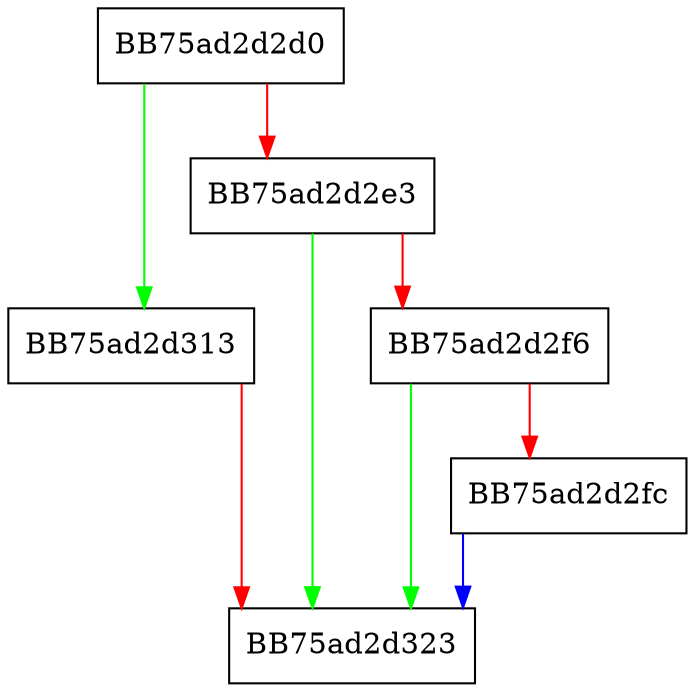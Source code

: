 digraph LuaBtrDeleteRegKey {
  node [shape="box"];
  graph [splines=ortho];
  BB75ad2d2d0 -> BB75ad2d313 [color="green"];
  BB75ad2d2d0 -> BB75ad2d2e3 [color="red"];
  BB75ad2d2e3 -> BB75ad2d323 [color="green"];
  BB75ad2d2e3 -> BB75ad2d2f6 [color="red"];
  BB75ad2d2f6 -> BB75ad2d323 [color="green"];
  BB75ad2d2f6 -> BB75ad2d2fc [color="red"];
  BB75ad2d2fc -> BB75ad2d323 [color="blue"];
  BB75ad2d313 -> BB75ad2d323 [color="red"];
}